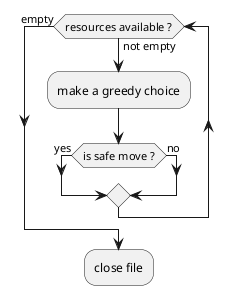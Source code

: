 @startuml
while (resources available ?) is (not empty)
  :make a greedy choice;
  if (is safe move ?) then (yes)
  else (no)
  endif
endwhile (empty)
:close file;
@enduml